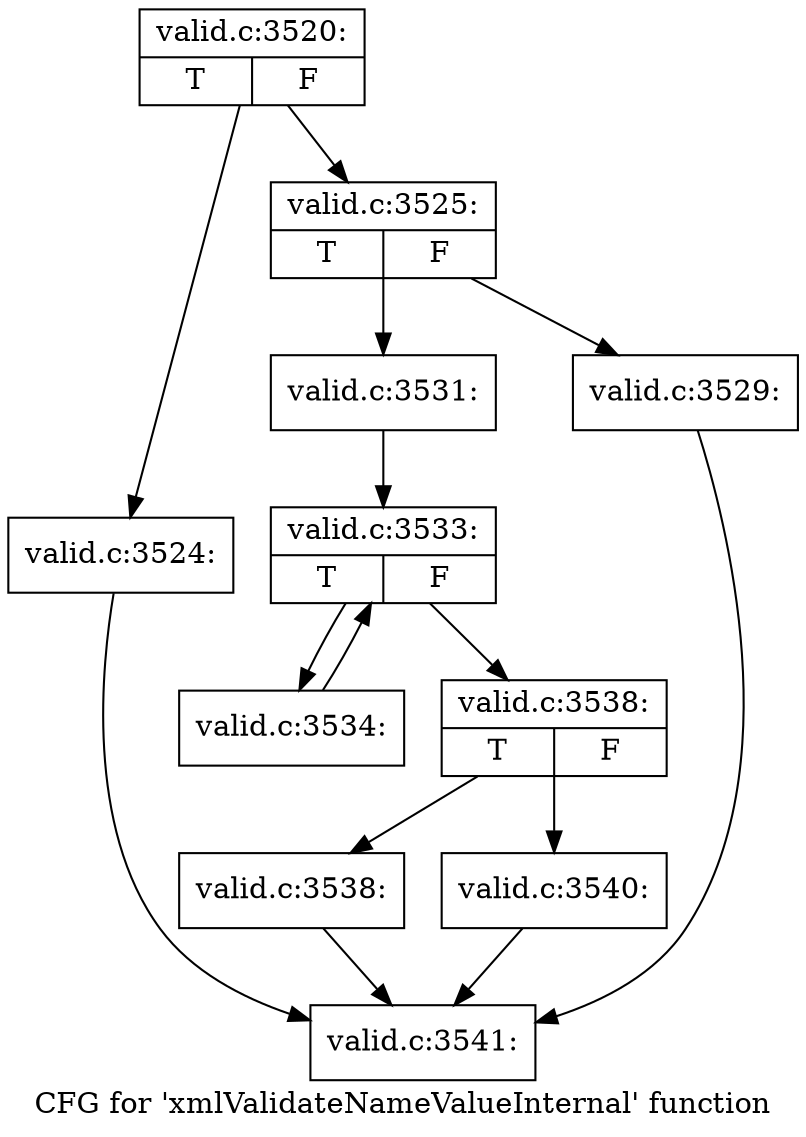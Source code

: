 digraph "CFG for 'xmlValidateNameValueInternal' function" {
	label="CFG for 'xmlValidateNameValueInternal' function";

	Node0x55fa50e356d0 [shape=record,label="{valid.c:3520:|{<s0>T|<s1>F}}"];
	Node0x55fa50e356d0 -> Node0x55fa50e36730;
	Node0x55fa50e356d0 -> Node0x55fa50e36780;
	Node0x55fa50e36730 [shape=record,label="{valid.c:3524:}"];
	Node0x55fa50e36730 -> Node0x55fa50e35720;
	Node0x55fa50e36780 [shape=record,label="{valid.c:3525:|{<s0>T|<s1>F}}"];
	Node0x55fa50e36780 -> Node0x55fa50e37b40;
	Node0x55fa50e36780 -> Node0x55fa50e37af0;
	Node0x55fa50e37af0 [shape=record,label="{valid.c:3529:}"];
	Node0x55fa50e37af0 -> Node0x55fa50e35720;
	Node0x55fa50e37b40 [shape=record,label="{valid.c:3531:}"];
	Node0x55fa50e37b40 -> Node0x55fa50e387c0;
	Node0x55fa50e387c0 [shape=record,label="{valid.c:3533:|{<s0>T|<s1>F}}"];
	Node0x55fa50e387c0 -> Node0x55fa50e38e10;
	Node0x55fa50e387c0 -> Node0x55fa50e389a0;
	Node0x55fa50e38e10 [shape=record,label="{valid.c:3534:}"];
	Node0x55fa50e38e10 -> Node0x55fa50e387c0;
	Node0x55fa50e389a0 [shape=record,label="{valid.c:3538:|{<s0>T|<s1>F}}"];
	Node0x55fa50e389a0 -> Node0x55fa50e39430;
	Node0x55fa50e389a0 -> Node0x55fa50e39480;
	Node0x55fa50e39430 [shape=record,label="{valid.c:3538:}"];
	Node0x55fa50e39430 -> Node0x55fa50e35720;
	Node0x55fa50e39480 [shape=record,label="{valid.c:3540:}"];
	Node0x55fa50e39480 -> Node0x55fa50e35720;
	Node0x55fa50e35720 [shape=record,label="{valid.c:3541:}"];
}
